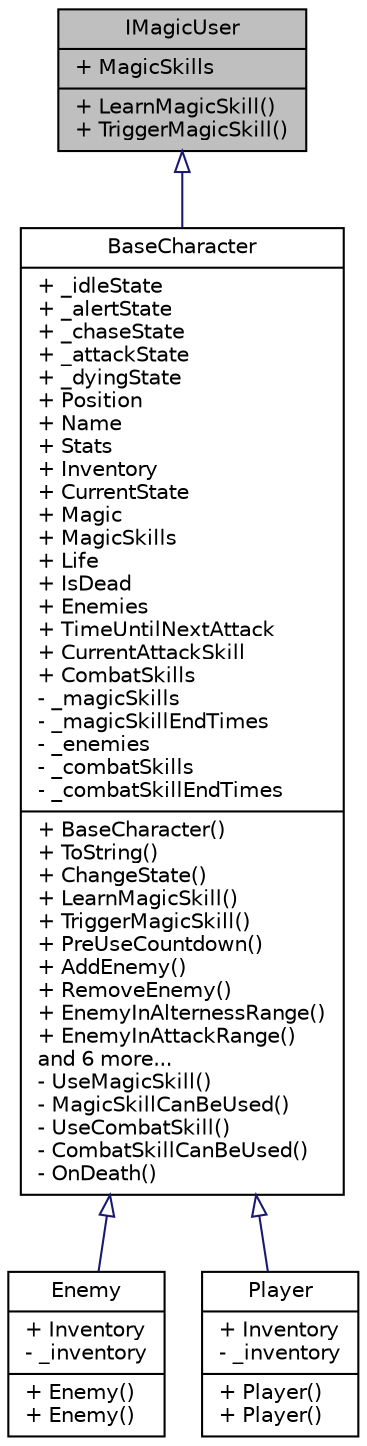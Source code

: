 digraph "IMagicUser"
{
 // INTERACTIVE_SVG=YES
  edge [fontname="Helvetica",fontsize="10",labelfontname="Helvetica",labelfontsize="10"];
  node [fontname="Helvetica",fontsize="10",shape=record];
  Node1 [label="{IMagicUser\n|+ MagicSkills\l|+ LearnMagicSkill()\l+ TriggerMagicSkill()\l}",height=0.2,width=0.4,color="black", fillcolor="grey75", style="filled", fontcolor="black"];
  Node1 -> Node2 [dir="back",color="midnightblue",fontsize="10",style="solid",arrowtail="onormal",fontname="Helvetica"];
  Node2 [label="{BaseCharacter\n|+ _idleState\l+ _alertState\l+ _chaseState\l+ _attackState\l+ _dyingState\l+ Position\l+ Name\l+ Stats\l+ Inventory\l+ CurrentState\l+ Magic\l+ MagicSkills\l+ Life\l+ IsDead\l+ Enemies\l+ TimeUntilNextAttack\l+ CurrentAttackSkill\l+ CombatSkills\l- _magicSkills\l- _magicSkillEndTimes\l- _enemies\l- _combatSkills\l- _combatSkillEndTimes\l|+ BaseCharacter()\l+ ToString()\l+ ChangeState()\l+ LearnMagicSkill()\l+ TriggerMagicSkill()\l+ PreUseCountdown()\l+ AddEnemy()\l+ RemoveEnemy()\l+ EnemyInAlternessRange()\l+ EnemyInAttackRange()\land 6 more...\l- UseMagicSkill()\l- MagicSkillCanBeUsed()\l- UseCombatSkill()\l- CombatSkillCanBeUsed()\l- OnDeath()\l}",height=0.2,width=0.4,color="black", fillcolor="white", style="filled",URL="$d9/d5c/class_action_rpg_kit_1_1_character_1_1_base_character.xhtml",tooltip="Base implementation of a Character."];
  Node2 -> Node3 [dir="back",color="midnightblue",fontsize="10",style="solid",arrowtail="onormal",fontname="Helvetica"];
  Node3 [label="{Enemy\n|+ Inventory\l- _inventory\l|+ Enemy()\l+ Enemy()\l}",height=0.2,width=0.4,color="black", fillcolor="white", style="filled",URL="$d2/df0/class_action_rpg_kit_1_1_character_1_1_enemy.xhtml",tooltip="Representation of a Hostile, game controlled character."];
  Node2 -> Node4 [dir="back",color="midnightblue",fontsize="10",style="solid",arrowtail="onormal",fontname="Helvetica"];
  Node4 [label="{Player\n|+ Inventory\l- _inventory\l|+ Player()\l+ Player()\l}",height=0.2,width=0.4,color="black", fillcolor="white", style="filled",URL="$d7/dd8/class_action_rpg_kit_1_1_character_1_1_player.xhtml",tooltip="Representation of a Player controllable character."];
}
